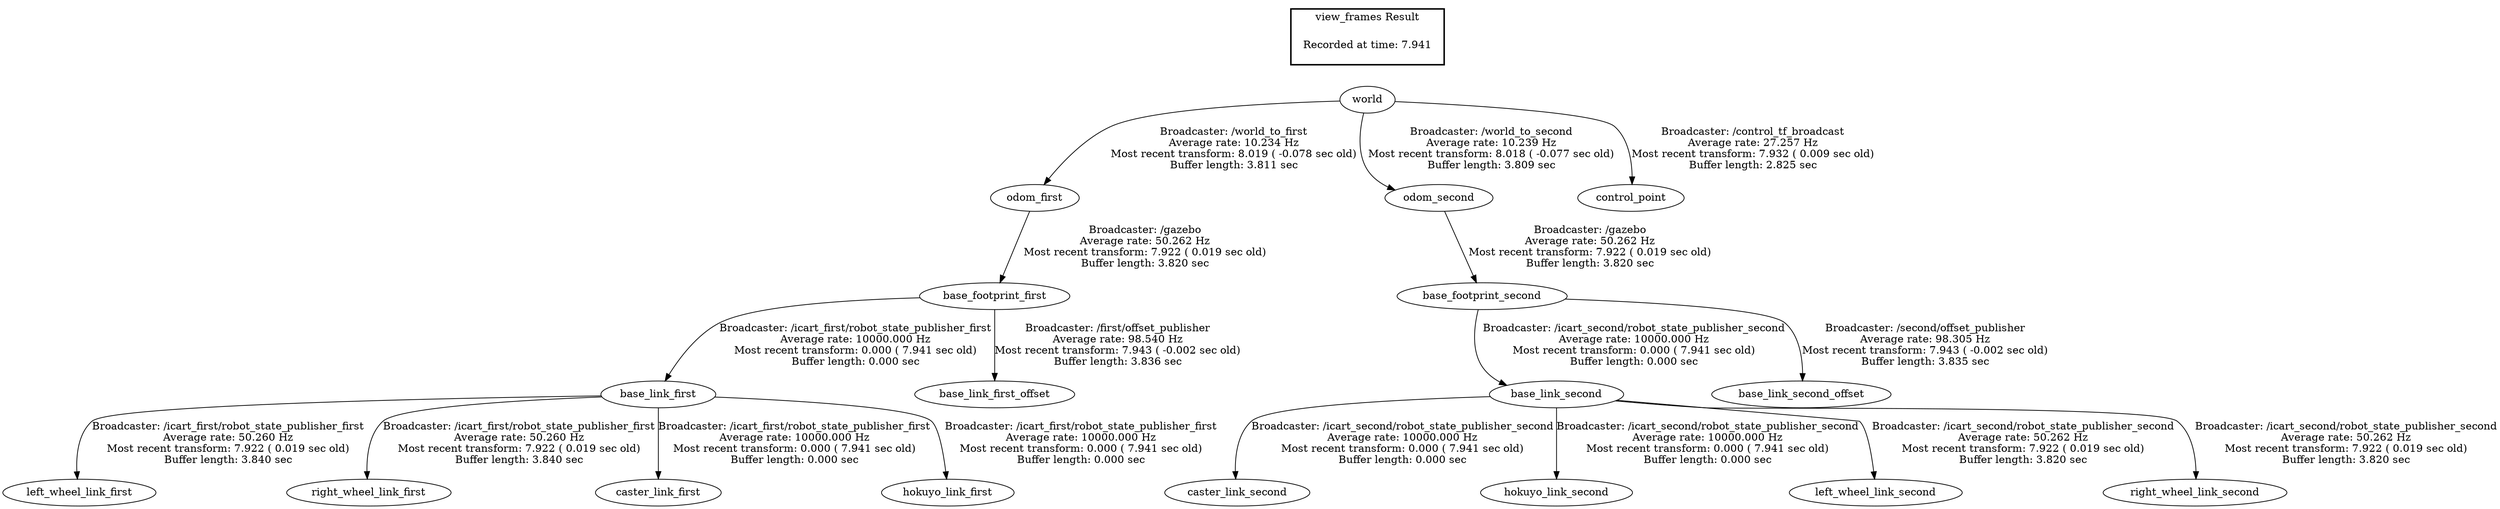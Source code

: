 digraph G {
"base_link_first" -> "left_wheel_link_first"[label="Broadcaster: /icart_first/robot_state_publisher_first\nAverage rate: 50.260 Hz\nMost recent transform: 7.922 ( 0.019 sec old)\nBuffer length: 3.840 sec\n"];
"base_footprint_first" -> "base_link_first"[label="Broadcaster: /icart_first/robot_state_publisher_first\nAverage rate: 10000.000 Hz\nMost recent transform: 0.000 ( 7.941 sec old)\nBuffer length: 0.000 sec\n"];
"base_link_first" -> "right_wheel_link_first"[label="Broadcaster: /icart_first/robot_state_publisher_first\nAverage rate: 50.260 Hz\nMost recent transform: 7.922 ( 0.019 sec old)\nBuffer length: 3.840 sec\n"];
"odom_first" -> "base_footprint_first"[label="Broadcaster: /gazebo\nAverage rate: 50.262 Hz\nMost recent transform: 7.922 ( 0.019 sec old)\nBuffer length: 3.820 sec\n"];
"base_link_first" -> "caster_link_first"[label="Broadcaster: /icart_first/robot_state_publisher_first\nAverage rate: 10000.000 Hz\nMost recent transform: 0.000 ( 7.941 sec old)\nBuffer length: 0.000 sec\n"];
"base_link_first" -> "hokuyo_link_first"[label="Broadcaster: /icart_first/robot_state_publisher_first\nAverage rate: 10000.000 Hz\nMost recent transform: 0.000 ( 7.941 sec old)\nBuffer length: 0.000 sec\n"];
"base_footprint_second" -> "base_link_second"[label="Broadcaster: /icart_second/robot_state_publisher_second\nAverage rate: 10000.000 Hz\nMost recent transform: 0.000 ( 7.941 sec old)\nBuffer length: 0.000 sec\n"];
"odom_second" -> "base_footprint_second"[label="Broadcaster: /gazebo\nAverage rate: 50.262 Hz\nMost recent transform: 7.922 ( 0.019 sec old)\nBuffer length: 3.820 sec\n"];
"base_link_second" -> "caster_link_second"[label="Broadcaster: /icart_second/robot_state_publisher_second\nAverage rate: 10000.000 Hz\nMost recent transform: 0.000 ( 7.941 sec old)\nBuffer length: 0.000 sec\n"];
"base_link_second" -> "hokuyo_link_second"[label="Broadcaster: /icart_second/robot_state_publisher_second\nAverage rate: 10000.000 Hz\nMost recent transform: 0.000 ( 7.941 sec old)\nBuffer length: 0.000 sec\n"];
"base_footprint_first" -> "base_link_first_offset"[label="Broadcaster: /first/offset_publisher\nAverage rate: 98.540 Hz\nMost recent transform: 7.943 ( -0.002 sec old)\nBuffer length: 3.836 sec\n"];
"base_footprint_second" -> "base_link_second_offset"[label="Broadcaster: /second/offset_publisher\nAverage rate: 98.305 Hz\nMost recent transform: 7.943 ( -0.002 sec old)\nBuffer length: 3.835 sec\n"];
"world" -> "odom_first"[label="Broadcaster: /world_to_first\nAverage rate: 10.234 Hz\nMost recent transform: 8.019 ( -0.078 sec old)\nBuffer length: 3.811 sec\n"];
"world" -> "odom_second"[label="Broadcaster: /world_to_second\nAverage rate: 10.239 Hz\nMost recent transform: 8.018 ( -0.077 sec old)\nBuffer length: 3.809 sec\n"];
"base_link_second" -> "left_wheel_link_second"[label="Broadcaster: /icart_second/robot_state_publisher_second\nAverage rate: 50.262 Hz\nMost recent transform: 7.922 ( 0.019 sec old)\nBuffer length: 3.820 sec\n"];
"base_link_second" -> "right_wheel_link_second"[label="Broadcaster: /icart_second/robot_state_publisher_second\nAverage rate: 50.262 Hz\nMost recent transform: 7.922 ( 0.019 sec old)\nBuffer length: 3.820 sec\n"];
"world" -> "control_point"[label="Broadcaster: /control_tf_broadcast\nAverage rate: 27.257 Hz\nMost recent transform: 7.932 ( 0.009 sec old)\nBuffer length: 2.825 sec\n"];
edge [style=invis];
 subgraph cluster_legend { style=bold; color=black; label ="view_frames Result";
"Recorded at time: 7.941"[ shape=plaintext ] ;
 }->"world";
}